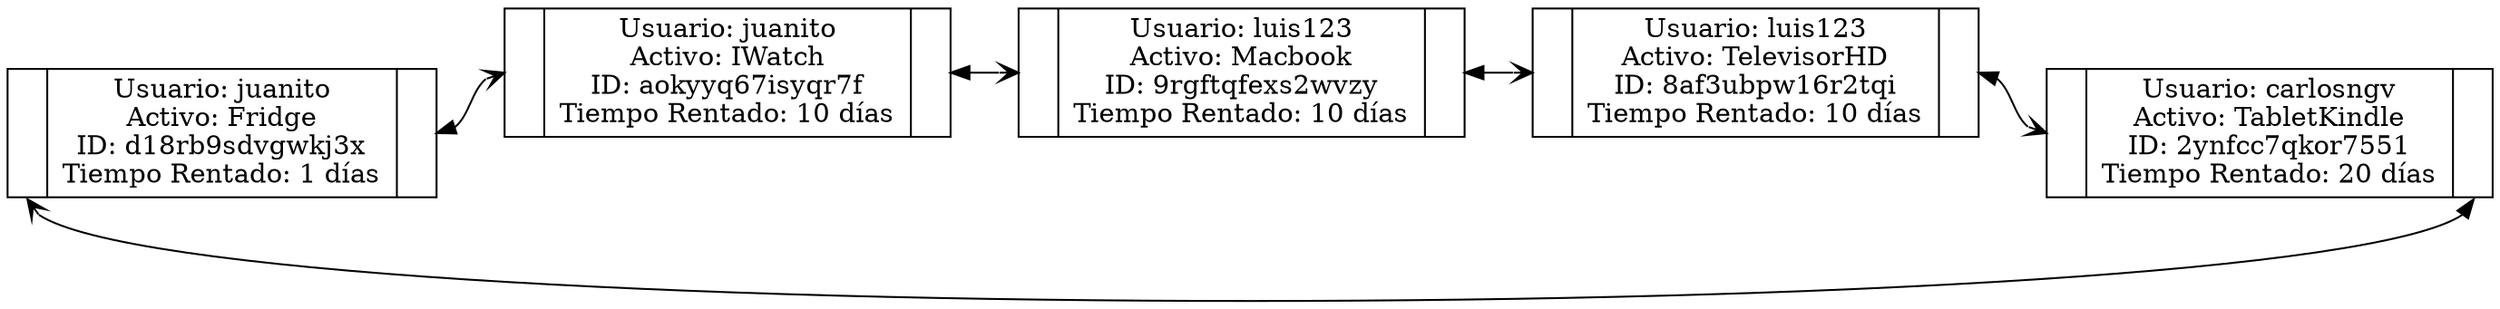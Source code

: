digraph g{
rankdir=LR;
node [shape=record];
Fridge[label = "{<prev>|Usuario: juanito\nActivo: Fridge\nID: d18rb9sdvgwkj3x\nTiempo Rentado: 1 días|<next>}"];
IWatch[label = "{<prev>|Usuario: juanito\nActivo: IWatch\nID: aokyyq67isyqr7f\nTiempo Rentado: 10 días|<next>}"];
Macbook[label = "{<prev>|Usuario: luis123\nActivo: Macbook\nID: 9rgftqfexs2wvzy\nTiempo Rentado: 10 días|<next>}"];
TelevisorHD[label = "{<prev>|Usuario: luis123\nActivo: TelevisorHD\nID: 8af3ubpw16r2tqi\nTiempo Rentado: 10 días|<next>}"];
TabletKindle[label = "{<prev>|Usuario: carlosngv\nActivo: TabletKindle\nID: 2ynfcc7qkor7551\nTiempo Rentado: 20 días|<next>}"];
Fridge:next->IWatch:prev [arrowhead=vee, dir=both, tailclip=false];
IWatch:next->Macbook:prev [arrowhead=vee, dir=both, tailclip=false];
Macbook:next->TelevisorHD:prev [arrowhead=vee, dir=both, tailclip=false];
TelevisorHD:next->TabletKindle:prev [arrowhead=vee, dir=both, tailclip=false];
TabletKindle:next->Fridge:prev [arrowhead=vee, dir=both, tailclip=false];
}
